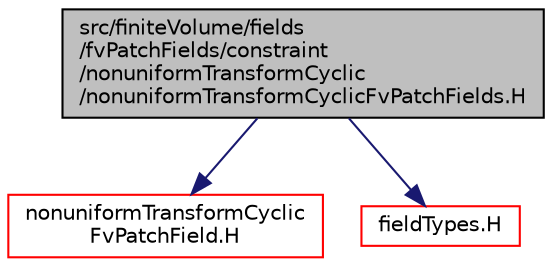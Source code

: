 digraph "src/finiteVolume/fields/fvPatchFields/constraint/nonuniformTransformCyclic/nonuniformTransformCyclicFvPatchFields.H"
{
  bgcolor="transparent";
  edge [fontname="Helvetica",fontsize="10",labelfontname="Helvetica",labelfontsize="10"];
  node [fontname="Helvetica",fontsize="10",shape=record];
  Node1 [label="src/finiteVolume/fields\l/fvPatchFields/constraint\l/nonuniformTransformCyclic\l/nonuniformTransformCyclicFvPatchFields.H",height=0.2,width=0.4,color="black", fillcolor="grey75", style="filled", fontcolor="black"];
  Node1 -> Node2 [color="midnightblue",fontsize="10",style="solid",fontname="Helvetica"];
  Node2 [label="nonuniformTransformCyclic\lFvPatchField.H",height=0.2,width=0.4,color="red",URL="$a05189.html"];
  Node1 -> Node3 [color="midnightblue",fontsize="10",style="solid",fontname="Helvetica"];
  Node3 [label="fieldTypes.H",height=0.2,width=0.4,color="red",URL="$a07902.html",tooltip="Include the header files for all the primitive types that Fields are instantiated for..."];
}
